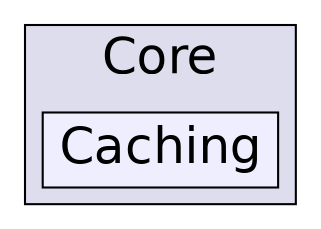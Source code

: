 digraph "C:/Users/nathanael/Documents/resizer/Core/Caching" {
  compound=true
  node [ fontsize="24", fontname="Helvetica"];
  edge [ labelfontsize="24", labelfontname="Helvetica"];
  subgraph clusterdir_c6310732a22f63c0c2fc5595561e68f1 {
    graph [ bgcolor="#ddddee", pencolor="black", label="Core" fontname="Helvetica", fontsize="24", URL="dir_c6310732a22f63c0c2fc5595561e68f1.html"]
  dir_ce65b6ad7852f673678e224bcbe34427 [shape=box, label="Caching", style="filled", fillcolor="#eeeeff", pencolor="black", URL="dir_ce65b6ad7852f673678e224bcbe34427.html"];
  }
}
